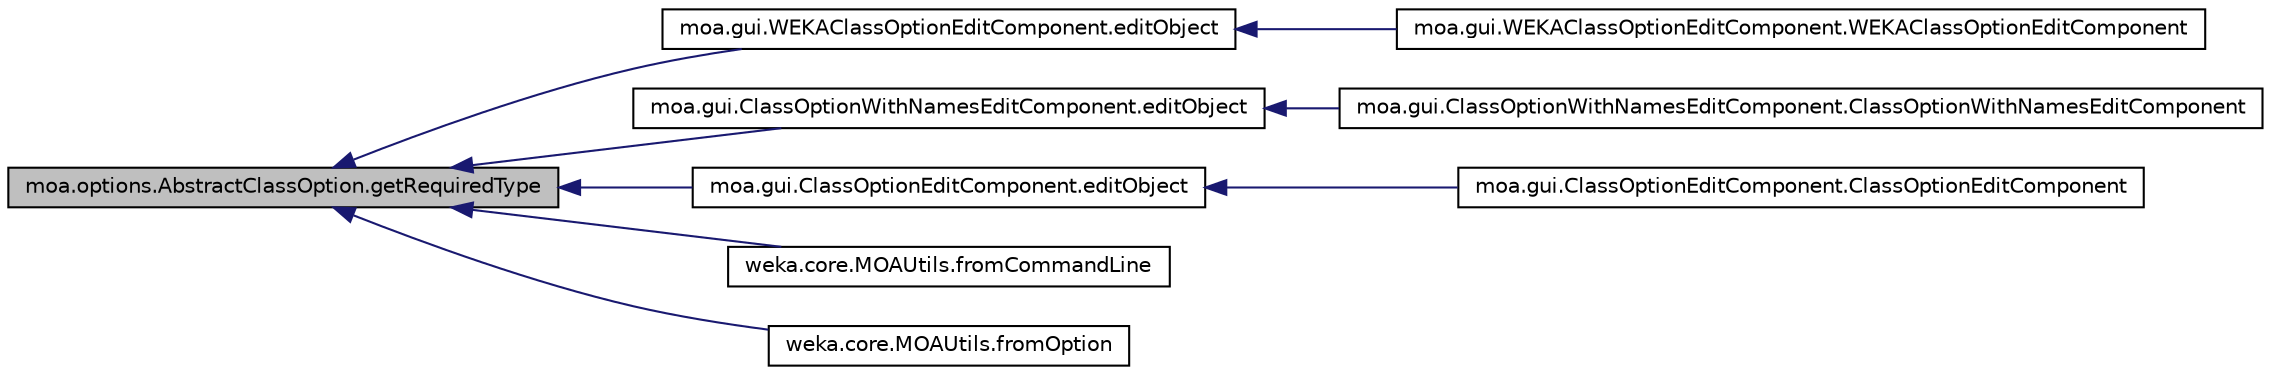 digraph G
{
  edge [fontname="Helvetica",fontsize="10",labelfontname="Helvetica",labelfontsize="10"];
  node [fontname="Helvetica",fontsize="10",shape=record];
  rankdir=LR;
  Node1 [label="moa.options.AbstractClassOption.getRequiredType",height=0.2,width=0.4,color="black", fillcolor="grey75", style="filled" fontcolor="black"];
  Node1 -> Node2 [dir=back,color="midnightblue",fontsize="10",style="solid",fontname="Helvetica"];
  Node2 [label="moa.gui.WEKAClassOptionEditComponent.editObject",height=0.2,width=0.4,color="black", fillcolor="white", style="filled",URL="$classmoa_1_1gui_1_1WEKAClassOptionEditComponent.html#a55dd4b5b7f205ae30e07143df812844d"];
  Node2 -> Node3 [dir=back,color="midnightblue",fontsize="10",style="solid",fontname="Helvetica"];
  Node3 [label="moa.gui.WEKAClassOptionEditComponent.WEKAClassOptionEditComponent",height=0.2,width=0.4,color="black", fillcolor="white", style="filled",URL="$classmoa_1_1gui_1_1WEKAClassOptionEditComponent.html#aa26d1e7228cd417824ead2c55052e949"];
  Node1 -> Node4 [dir=back,color="midnightblue",fontsize="10",style="solid",fontname="Helvetica"];
  Node4 [label="moa.gui.ClassOptionWithNamesEditComponent.editObject",height=0.2,width=0.4,color="black", fillcolor="white", style="filled",URL="$classmoa_1_1gui_1_1ClassOptionWithNamesEditComponent.html#abf9a50212b9779490b700a19f87a949d"];
  Node4 -> Node5 [dir=back,color="midnightblue",fontsize="10",style="solid",fontname="Helvetica"];
  Node5 [label="moa.gui.ClassOptionWithNamesEditComponent.ClassOptionWithNamesEditComponent",height=0.2,width=0.4,color="black", fillcolor="white", style="filled",URL="$classmoa_1_1gui_1_1ClassOptionWithNamesEditComponent.html#a5d25570afd67cd21a8aa86f1a0e6281a"];
  Node1 -> Node6 [dir=back,color="midnightblue",fontsize="10",style="solid",fontname="Helvetica"];
  Node6 [label="moa.gui.ClassOptionEditComponent.editObject",height=0.2,width=0.4,color="black", fillcolor="white", style="filled",URL="$classmoa_1_1gui_1_1ClassOptionEditComponent.html#af044e03c7487b372270dd525fde21e06"];
  Node6 -> Node7 [dir=back,color="midnightblue",fontsize="10",style="solid",fontname="Helvetica"];
  Node7 [label="moa.gui.ClassOptionEditComponent.ClassOptionEditComponent",height=0.2,width=0.4,color="black", fillcolor="white", style="filled",URL="$classmoa_1_1gui_1_1ClassOptionEditComponent.html#a411559ca5dc73952c1979ef85e919ac7"];
  Node1 -> Node8 [dir=back,color="midnightblue",fontsize="10",style="solid",fontname="Helvetica"];
  Node8 [label="weka.core.MOAUtils.fromCommandLine",height=0.2,width=0.4,color="black", fillcolor="white", style="filled",URL="$classweka_1_1core_1_1MOAUtils.html#abb9400a18ae08a051e391e03b43a0e0d",tooltip="Turns a commandline into an object (classname + optional options)."];
  Node1 -> Node9 [dir=back,color="midnightblue",fontsize="10",style="solid",fontname="Helvetica"];
  Node9 [label="weka.core.MOAUtils.fromOption",height=0.2,width=0.4,color="black", fillcolor="white", style="filled",URL="$classweka_1_1core_1_1MOAUtils.html#a9c5cd2c1e301e1030b8bffdd63a40f05",tooltip="Creates a MOA object from the specified class option."];
}
